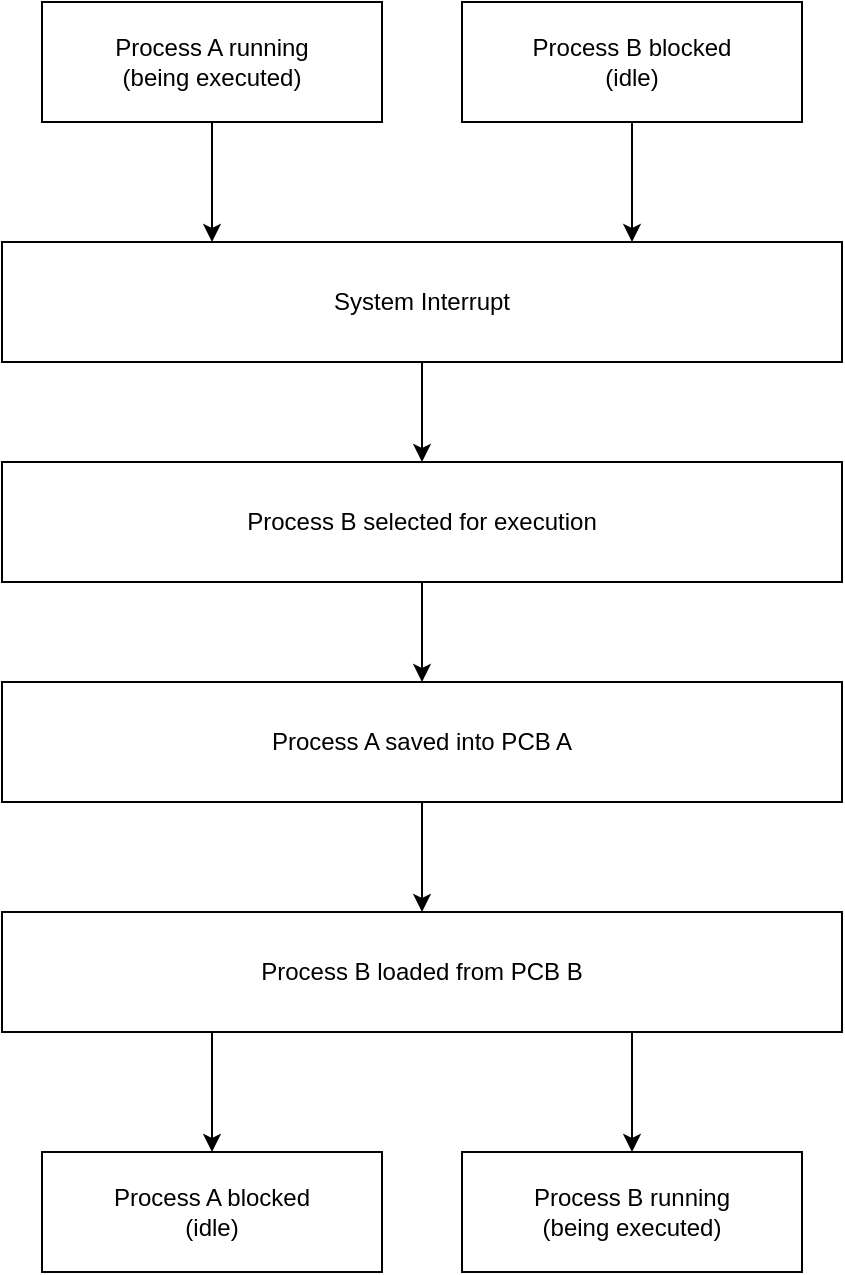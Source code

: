 <mxfile version="17.4.2" type="device"><diagram id="C5RBs43oDa-KdzZeNtuy" name="Page-1"><mxGraphModel dx="1381" dy="764" grid="1" gridSize="10" guides="1" tooltips="1" connect="1" arrows="1" fold="1" page="1" pageScale="1" pageWidth="827" pageHeight="1169" math="0" shadow="0"><root><mxCell id="WIyWlLk6GJQsqaUBKTNV-0"/><mxCell id="WIyWlLk6GJQsqaUBKTNV-1" parent="WIyWlLk6GJQsqaUBKTNV-0"/><mxCell id="S7rmzcaKSZGhLLLIMMp0-1" value="Process A running&lt;br&gt;(being executed)" style="rounded=0;whiteSpace=wrap;html=1;" parent="WIyWlLk6GJQsqaUBKTNV-1" vertex="1"><mxGeometry x="210" y="40" width="170" height="60" as="geometry"/></mxCell><mxCell id="S7rmzcaKSZGhLLLIMMp0-3" value="Process B blocked&lt;br&gt;(idle)" style="rounded=0;whiteSpace=wrap;html=1;" parent="WIyWlLk6GJQsqaUBKTNV-1" vertex="1"><mxGeometry x="420" y="40" width="170" height="60" as="geometry"/></mxCell><mxCell id="S7rmzcaKSZGhLLLIMMp0-4" value="" style="endArrow=classic;html=1;rounded=0;exitX=0.5;exitY=1;exitDx=0;exitDy=0;entryX=0.25;entryY=0;entryDx=0;entryDy=0;" parent="WIyWlLk6GJQsqaUBKTNV-1" source="S7rmzcaKSZGhLLLIMMp0-1" target="S7rmzcaKSZGhLLLIMMp0-6" edge="1"><mxGeometry width="50" height="50" relative="1" as="geometry"><mxPoint x="390" y="420" as="sourcePoint"/><mxPoint x="275" y="230" as="targetPoint"/></mxGeometry></mxCell><mxCell id="S7rmzcaKSZGhLLLIMMp0-5" value="" style="endArrow=classic;html=1;rounded=0;exitX=0.5;exitY=1;exitDx=0;exitDy=0;entryX=0.75;entryY=0;entryDx=0;entryDy=0;" parent="WIyWlLk6GJQsqaUBKTNV-1" source="S7rmzcaKSZGhLLLIMMp0-3" target="S7rmzcaKSZGhLLLIMMp0-6" edge="1"><mxGeometry width="50" height="50" relative="1" as="geometry"><mxPoint x="135" y="110" as="sourcePoint"/><mxPoint x="525" y="220" as="targetPoint"/></mxGeometry></mxCell><mxCell id="S7rmzcaKSZGhLLLIMMp0-6" value="System Interrupt" style="rounded=0;whiteSpace=wrap;html=1;" parent="WIyWlLk6GJQsqaUBKTNV-1" vertex="1"><mxGeometry x="190" y="160" width="420" height="60" as="geometry"/></mxCell><mxCell id="S7rmzcaKSZGhLLLIMMp0-7" value="" style="endArrow=classic;html=1;rounded=0;exitX=0.5;exitY=1;exitDx=0;exitDy=0;entryX=0.5;entryY=0;entryDx=0;entryDy=0;" parent="WIyWlLk6GJQsqaUBKTNV-1" source="S7rmzcaKSZGhLLLIMMp0-6" target="2Ge7LF3wiGce-szKwAvF-0" edge="1"><mxGeometry width="50" height="50" relative="1" as="geometry"><mxPoint x="480" y="300" as="sourcePoint"/><mxPoint x="400" y="270" as="targetPoint"/></mxGeometry></mxCell><mxCell id="S7rmzcaKSZGhLLLIMMp0-8" value="Process A saved into PCB A" style="rounded=0;whiteSpace=wrap;html=1;" parent="WIyWlLk6GJQsqaUBKTNV-1" vertex="1"><mxGeometry x="190" y="380" width="420" height="60" as="geometry"/></mxCell><mxCell id="S7rmzcaKSZGhLLLIMMp0-9" value="" style="endArrow=classic;html=1;rounded=0;exitX=0.5;exitY=1;exitDx=0;exitDy=0;entryX=0.5;entryY=0;entryDx=0;entryDy=0;" parent="WIyWlLk6GJQsqaUBKTNV-1" source="S7rmzcaKSZGhLLLIMMp0-8" target="S7rmzcaKSZGhLLLIMMp0-10" edge="1"><mxGeometry width="50" height="50" relative="1" as="geometry"><mxPoint x="410" y="330" as="sourcePoint"/><mxPoint x="400" y="470" as="targetPoint"/></mxGeometry></mxCell><mxCell id="S7rmzcaKSZGhLLLIMMp0-10" value="Process B loaded from PCB B" style="rounded=0;whiteSpace=wrap;html=1;" parent="WIyWlLk6GJQsqaUBKTNV-1" vertex="1"><mxGeometry x="190" y="495" width="420" height="60" as="geometry"/></mxCell><mxCell id="S7rmzcaKSZGhLLLIMMp0-14" value="Process A blocked&lt;br&gt;(idle)" style="rounded=0;whiteSpace=wrap;html=1;" parent="WIyWlLk6GJQsqaUBKTNV-1" vertex="1"><mxGeometry x="210" y="615" width="170" height="60" as="geometry"/></mxCell><mxCell id="S7rmzcaKSZGhLLLIMMp0-15" value="" style="endArrow=classic;html=1;rounded=0;exitX=0.25;exitY=1;exitDx=0;exitDy=0;entryX=0.5;entryY=0;entryDx=0;entryDy=0;" parent="WIyWlLk6GJQsqaUBKTNV-1" source="S7rmzcaKSZGhLLLIMMp0-10" target="S7rmzcaKSZGhLLLIMMp0-14" edge="1"><mxGeometry width="50" height="50" relative="1" as="geometry"><mxPoint x="399.5" y="615" as="sourcePoint"/><mxPoint x="399.5" y="755" as="targetPoint"/></mxGeometry></mxCell><mxCell id="S7rmzcaKSZGhLLLIMMp0-16" value="Process B running&lt;br&gt;(being executed)" style="rounded=0;whiteSpace=wrap;html=1;" parent="WIyWlLk6GJQsqaUBKTNV-1" vertex="1"><mxGeometry x="420" y="615" width="170" height="60" as="geometry"/></mxCell><mxCell id="S7rmzcaKSZGhLLLIMMp0-17" value="" style="endArrow=classic;html=1;rounded=0;exitX=0.75;exitY=1;exitDx=0;exitDy=0;entryX=0.5;entryY=0;entryDx=0;entryDy=0;" parent="WIyWlLk6GJQsqaUBKTNV-1" source="S7rmzcaKSZGhLLLIMMp0-10" target="S7rmzcaKSZGhLLLIMMp0-16" edge="1"><mxGeometry width="50" height="50" relative="1" as="geometry"><mxPoint x="305" y="565" as="sourcePoint"/><mxPoint x="305" y="715" as="targetPoint"/></mxGeometry></mxCell><mxCell id="2Ge7LF3wiGce-szKwAvF-2" value="" style="edgeStyle=orthogonalEdgeStyle;rounded=0;orthogonalLoop=1;jettySize=auto;html=1;" edge="1" parent="WIyWlLk6GJQsqaUBKTNV-1" source="2Ge7LF3wiGce-szKwAvF-0" target="S7rmzcaKSZGhLLLIMMp0-8"><mxGeometry relative="1" as="geometry"/></mxCell><mxCell id="2Ge7LF3wiGce-szKwAvF-0" value="Process B selected for execution" style="rounded=0;whiteSpace=wrap;html=1;" vertex="1" parent="WIyWlLk6GJQsqaUBKTNV-1"><mxGeometry x="190" y="270" width="420" height="60" as="geometry"/></mxCell></root></mxGraphModel></diagram></mxfile>